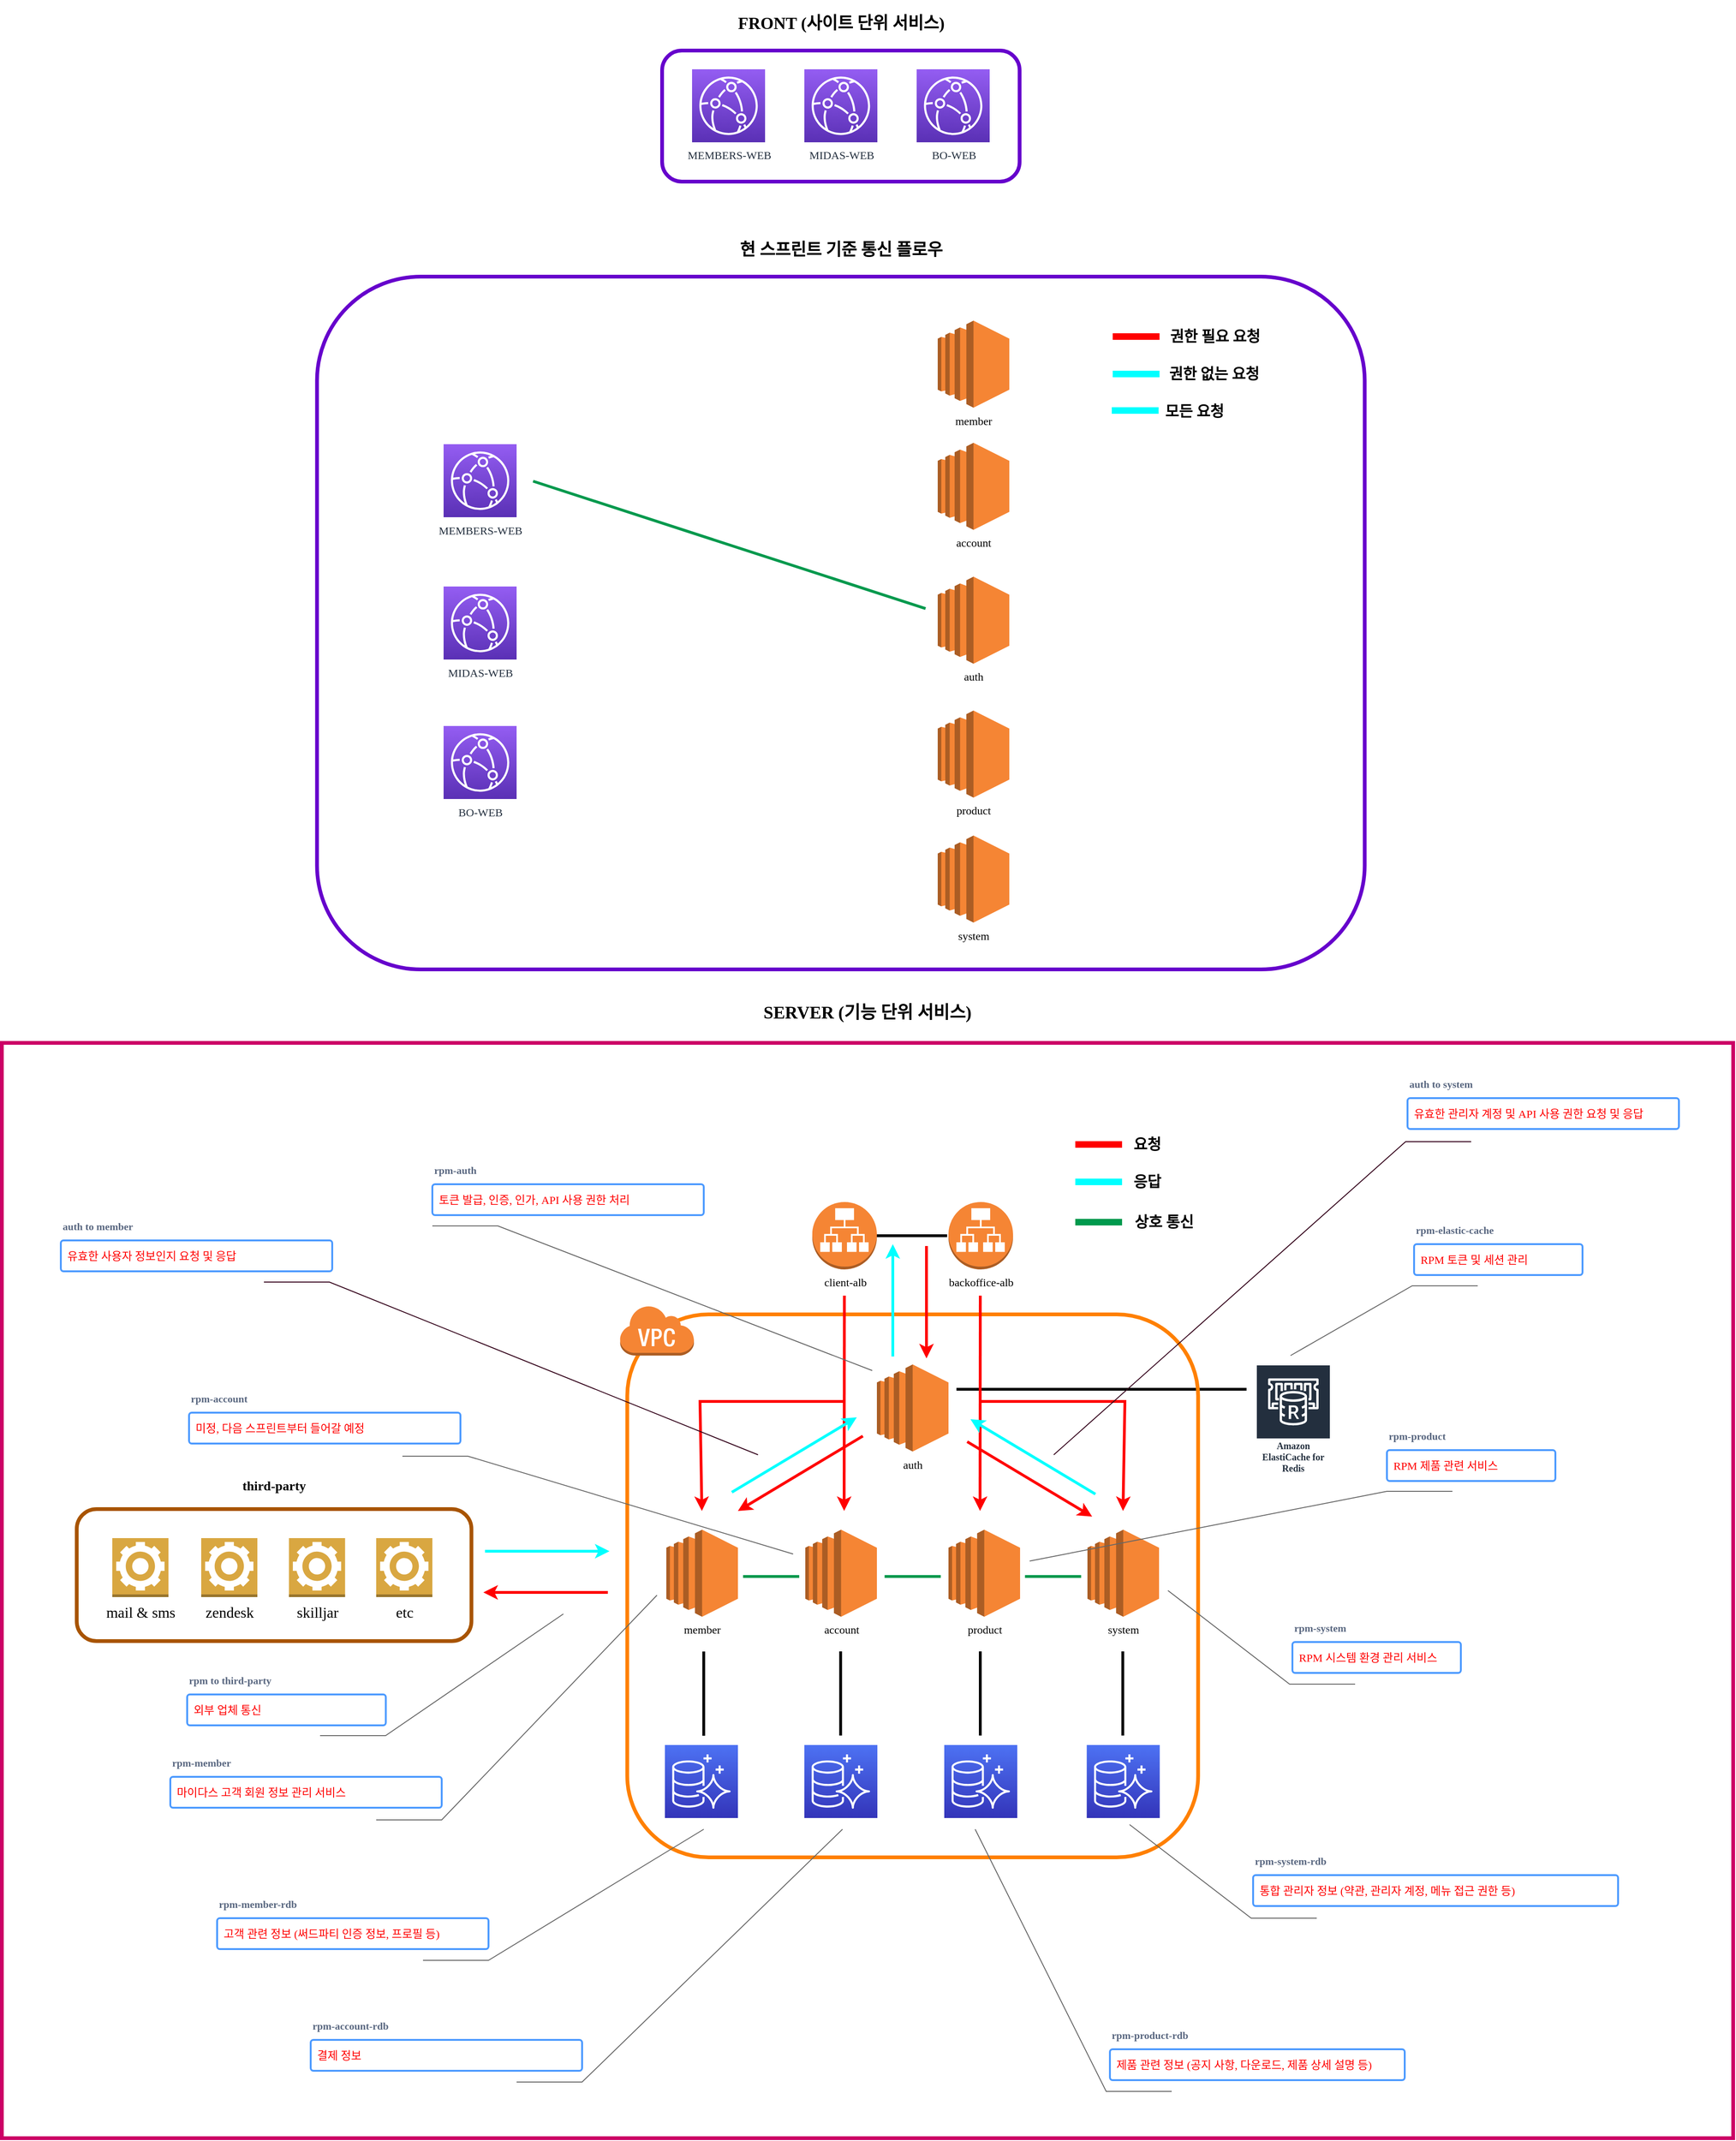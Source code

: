 <mxfile version="20.2.5" type="github">
  <diagram id="CEDhhPOFZJCGy8is60iT" name="페이지-1">
    <mxGraphModel dx="7700" dy="4909" grid="1" gridSize="10" guides="1" tooltips="1" connect="1" arrows="1" fold="1" page="1" pageScale="1" pageWidth="827" pageHeight="1169" math="0" shadow="0">
      <root>
        <mxCell id="0" />
        <mxCell id="1" parent="0" />
        <mxCell id="Dzdg2uz1OPXHUZHbZTjD-112" value="&lt;h3&gt;&lt;font color=&quot;#000000&quot;&gt;SERVER (기능 단위 서비스)&lt;/font&gt;&lt;/h3&gt;" style="rounded=0;whiteSpace=wrap;html=1;fontFamily=Tahoma;fontSize=16;fontColor=#FF0000;strokeColor=#CC0066;strokeWidth=4;fillColor=none;labelPosition=center;verticalLabelPosition=top;align=center;verticalAlign=bottom;" vertex="1" parent="1">
          <mxGeometry x="-560" y="280" width="1850" height="1170" as="geometry" />
        </mxCell>
        <mxCell id="Dzdg2uz1OPXHUZHbZTjD-134" value="&lt;h3&gt;third-party&lt;/h3&gt;" style="rounded=1;whiteSpace=wrap;fillColor=none;strokeWidth=4;strokeColor=#A85400;labelPosition=center;verticalLabelPosition=top;align=center;verticalAlign=bottom;fontFamily=Tahoma;html=1;fontStyle=1;fontColor=#000000;" vertex="1" parent="1">
          <mxGeometry x="-480" y="778" width="421.75" height="141" as="geometry" />
        </mxCell>
        <mxCell id="Dzdg2uz1OPXHUZHbZTjD-116" value="&lt;h2&gt;현 스프린트 기준 통신 플로우&lt;/h2&gt;" style="rounded=1;whiteSpace=wrap;fillColor=none;strokeWidth=4;strokeColor=#6600CC;labelPosition=center;verticalLabelPosition=top;align=center;verticalAlign=bottom;fontFamily=Tahoma;html=1;fontStyle=1" vertex="1" parent="1">
          <mxGeometry x="-223.25" y="-538.5" width="1119.5" height="740" as="geometry" />
        </mxCell>
        <mxCell id="Dzdg2uz1OPXHUZHbZTjD-1" value="&lt;h2&gt;FRONT (사이트 단위 서비스)&lt;/h2&gt;" style="rounded=1;whiteSpace=wrap;fillColor=none;strokeWidth=4;strokeColor=#6600CC;labelPosition=center;verticalLabelPosition=top;align=center;verticalAlign=bottom;fontFamily=Tahoma;html=1;fontStyle=1" vertex="1" parent="1">
          <mxGeometry x="145.5" y="-780" width="382" height="140" as="geometry" />
        </mxCell>
        <mxCell id="Dzdg2uz1OPXHUZHbZTjD-45" value="" style="endArrow=none;html=1;rounded=0;fontFamily=Tahoma;fontSize=16;fontColor=#FF0000;strokeColor=#000000;strokeWidth=3;entryX=0.134;entryY=0.621;entryDx=0;entryDy=0;entryPerimeter=0;" edge="1" parent="1">
          <mxGeometry width="50" height="50" relative="1" as="geometry">
            <mxPoint x="770" y="650" as="sourcePoint" />
            <mxPoint x="460" y="650" as="targetPoint" />
          </mxGeometry>
        </mxCell>
        <mxCell id="Dzdg2uz1OPXHUZHbZTjD-18" value="&lt;h3&gt;&lt;br&gt;&lt;/h3&gt;" style="rounded=1;whiteSpace=wrap;fillColor=none;strokeWidth=4;strokeColor=#FF8000;labelPosition=center;verticalLabelPosition=top;align=center;verticalAlign=bottom;fontFamily=Tahoma;html=1;fontStyle=1;fontColor=#FF8000;" vertex="1" parent="1">
          <mxGeometry x="108.25" y="570" width="610" height="580" as="geometry" />
        </mxCell>
        <mxCell id="5Zf7YVjjMwptCTnezBOh-1" value="MEMBERS-WEB" style="sketch=0;points=[[0,0,0],[0.25,0,0],[0.5,0,0],[0.75,0,0],[1,0,0],[0,1,0],[0.25,1,0],[0.5,1,0],[0.75,1,0],[1,1,0],[0,0.25,0],[0,0.5,0],[0,0.75,0],[1,0.25,0],[1,0.5,0],[1,0.75,0]];outlineConnect=0;fontColor=#232F3E;gradientColor=#945DF2;gradientDirection=north;fillColor=#5A30B5;strokeColor=#ffffff;dashed=0;verticalLabelPosition=bottom;verticalAlign=top;align=center;html=1;fontSize=12;fontStyle=0;aspect=fixed;shape=mxgraph.aws4.resourceIcon;resIcon=mxgraph.aws4.cloudfront;fontFamily=Tahoma;" parent="1" vertex="1">
          <mxGeometry x="177.5" y="-760" width="78" height="78" as="geometry" />
        </mxCell>
        <mxCell id="5Zf7YVjjMwptCTnezBOh-2" value="MIDAS-WEB" style="sketch=0;points=[[0,0,0],[0.25,0,0],[0.5,0,0],[0.75,0,0],[1,0,0],[0,1,0],[0.25,1,0],[0.5,1,0],[0.75,1,0],[1,1,0],[0,0.25,0],[0,0.5,0],[0,0.75,0],[1,0.25,0],[1,0.5,0],[1,0.75,0]];outlineConnect=0;fontColor=#232F3E;gradientColor=#945DF2;gradientDirection=north;fillColor=#5A30B5;strokeColor=#ffffff;dashed=0;verticalLabelPosition=bottom;verticalAlign=top;align=center;html=1;fontSize=12;fontStyle=0;aspect=fixed;shape=mxgraph.aws4.resourceIcon;resIcon=mxgraph.aws4.cloudfront;fontFamily=Tahoma;" parent="1" vertex="1">
          <mxGeometry x="297.5" y="-760" width="78" height="78" as="geometry" />
        </mxCell>
        <mxCell id="5Zf7YVjjMwptCTnezBOh-3" value="BO-WEB" style="sketch=0;points=[[0,0,0],[0.25,0,0],[0.5,0,0],[0.75,0,0],[1,0,0],[0,1,0],[0.25,1,0],[0.5,1,0],[0.75,1,0],[1,1,0],[0,0.25,0],[0,0.5,0],[0,0.75,0],[1,0.25,0],[1,0.5,0],[1,0.75,0]];outlineConnect=0;fontColor=#232F3E;gradientColor=#945DF2;gradientDirection=north;fillColor=#5A30B5;strokeColor=#ffffff;dashed=0;verticalLabelPosition=bottom;verticalAlign=top;align=center;html=1;fontSize=12;fontStyle=0;aspect=fixed;shape=mxgraph.aws4.resourceIcon;resIcon=mxgraph.aws4.cloudfront;fontFamily=Tahoma;" parent="1" vertex="1">
          <mxGeometry x="417.5" y="-760" width="78" height="78" as="geometry" />
        </mxCell>
        <mxCell id="Dzdg2uz1OPXHUZHbZTjD-4" value="client-alb" style="outlineConnect=0;dashed=0;verticalLabelPosition=bottom;verticalAlign=top;align=center;html=1;shape=mxgraph.aws3.application_load_balancer;fillColor=#F58534;gradientColor=none;fontFamily=Tahoma;strokeColor=#FF0000;strokeWidth=4;" vertex="1" parent="1">
          <mxGeometry x="306" y="450" width="69" height="72" as="geometry" />
        </mxCell>
        <mxCell id="Dzdg2uz1OPXHUZHbZTjD-5" value="backoffice-alb" style="outlineConnect=0;dashed=0;verticalLabelPosition=bottom;verticalAlign=top;align=center;html=1;shape=mxgraph.aws3.application_load_balancer;fillColor=#F58534;gradientColor=none;fontFamily=Tahoma;strokeColor=#FF0000;strokeWidth=4;" vertex="1" parent="1">
          <mxGeometry x="451.5" y="450" width="69" height="72" as="geometry" />
        </mxCell>
        <mxCell id="Dzdg2uz1OPXHUZHbZTjD-6" value="auth" style="outlineConnect=0;dashed=0;verticalLabelPosition=bottom;verticalAlign=top;align=center;html=1;shape=mxgraph.aws3.ec2;fillColor=#F58534;gradientColor=none;fontFamily=Tahoma;strokeColor=#FF0000;strokeWidth=4;" vertex="1" parent="1">
          <mxGeometry x="375" y="623.5" width="76.5" height="93" as="geometry" />
        </mxCell>
        <mxCell id="Dzdg2uz1OPXHUZHbZTjD-7" value="member" style="outlineConnect=0;dashed=0;verticalLabelPosition=bottom;verticalAlign=top;align=center;html=1;shape=mxgraph.aws3.ec2;fillColor=#F58534;gradientColor=none;fontFamily=Tahoma;strokeColor=#FF0000;strokeWidth=4;" vertex="1" parent="1">
          <mxGeometry x="150" y="800" width="76.5" height="93" as="geometry" />
        </mxCell>
        <mxCell id="Dzdg2uz1OPXHUZHbZTjD-8" value="account" style="outlineConnect=0;dashed=0;verticalLabelPosition=bottom;verticalAlign=top;align=center;html=1;shape=mxgraph.aws3.ec2;fillColor=#F58534;gradientColor=none;fontFamily=Tahoma;strokeColor=#FF0000;strokeWidth=4;" vertex="1" parent="1">
          <mxGeometry x="298.5" y="800" width="76.5" height="93" as="geometry" />
        </mxCell>
        <mxCell id="Dzdg2uz1OPXHUZHbZTjD-9" value="product" style="outlineConnect=0;dashed=0;verticalLabelPosition=bottom;verticalAlign=top;align=center;html=1;shape=mxgraph.aws3.ec2;fillColor=#F58534;gradientColor=none;fontFamily=Tahoma;strokeColor=#FF0000;strokeWidth=4;" vertex="1" parent="1">
          <mxGeometry x="451.5" y="800" width="76.5" height="93" as="geometry" />
        </mxCell>
        <mxCell id="Dzdg2uz1OPXHUZHbZTjD-10" value="system" style="outlineConnect=0;dashed=0;verticalLabelPosition=bottom;verticalAlign=top;align=center;html=1;shape=mxgraph.aws3.ec2;fillColor=#F58534;gradientColor=none;fontFamily=Tahoma;strokeColor=#FF0000;strokeWidth=4;" vertex="1" parent="1">
          <mxGeometry x="600" y="800" width="76.5" height="93" as="geometry" />
        </mxCell>
        <mxCell id="Dzdg2uz1OPXHUZHbZTjD-12" value="" style="sketch=0;points=[[0,0,0],[0.25,0,0],[0.5,0,0],[0.75,0,0],[1,0,0],[0,1,0],[0.25,1,0],[0.5,1,0],[0.75,1,0],[1,1,0],[0,0.25,0],[0,0.5,0],[0,0.75,0],[1,0.25,0],[1,0.5,0],[1,0.75,0]];outlineConnect=0;fontColor=#232F3E;gradientColor=#4D72F3;gradientDirection=north;fillColor=#3334B9;strokeColor=#ffffff;dashed=0;verticalLabelPosition=bottom;verticalAlign=top;align=center;html=1;fontSize=12;fontStyle=0;aspect=fixed;shape=mxgraph.aws4.resourceIcon;resIcon=mxgraph.aws4.aurora;fontFamily=Tahoma;" vertex="1" parent="1">
          <mxGeometry x="148.5" y="1030" width="78" height="78" as="geometry" />
        </mxCell>
        <mxCell id="Dzdg2uz1OPXHUZHbZTjD-13" value="" style="sketch=0;points=[[0,0,0],[0.25,0,0],[0.5,0,0],[0.75,0,0],[1,0,0],[0,1,0],[0.25,1,0],[0.5,1,0],[0.75,1,0],[1,1,0],[0,0.25,0],[0,0.5,0],[0,0.75,0],[1,0.25,0],[1,0.5,0],[1,0.75,0]];outlineConnect=0;fontColor=#232F3E;gradientColor=#4D72F3;gradientDirection=north;fillColor=#3334B9;strokeColor=#ffffff;dashed=0;verticalLabelPosition=bottom;verticalAlign=top;align=center;html=1;fontSize=12;fontStyle=0;aspect=fixed;shape=mxgraph.aws4.resourceIcon;resIcon=mxgraph.aws4.aurora;fontFamily=Tahoma;" vertex="1" parent="1">
          <mxGeometry x="297.5" y="1030" width="78" height="78" as="geometry" />
        </mxCell>
        <mxCell id="Dzdg2uz1OPXHUZHbZTjD-14" value="" style="sketch=0;points=[[0,0,0],[0.25,0,0],[0.5,0,0],[0.75,0,0],[1,0,0],[0,1,0],[0.25,1,0],[0.5,1,0],[0.75,1,0],[1,1,0],[0,0.25,0],[0,0.5,0],[0,0.75,0],[1,0.25,0],[1,0.5,0],[1,0.75,0]];outlineConnect=0;fontColor=#232F3E;gradientColor=#4D72F3;gradientDirection=north;fillColor=#3334B9;strokeColor=#ffffff;dashed=0;verticalLabelPosition=bottom;verticalAlign=top;align=center;html=1;fontSize=12;fontStyle=0;aspect=fixed;shape=mxgraph.aws4.resourceIcon;resIcon=mxgraph.aws4.aurora;fontFamily=Tahoma;" vertex="1" parent="1">
          <mxGeometry x="447" y="1030" width="78" height="78" as="geometry" />
        </mxCell>
        <mxCell id="Dzdg2uz1OPXHUZHbZTjD-15" value="" style="sketch=0;points=[[0,0,0],[0.25,0,0],[0.5,0,0],[0.75,0,0],[1,0,0],[0,1,0],[0.25,1,0],[0.5,1,0],[0.75,1,0],[1,1,0],[0,0.25,0],[0,0.5,0],[0,0.75,0],[1,0.25,0],[1,0.5,0],[1,0.75,0]];outlineConnect=0;fontColor=#232F3E;gradientColor=#4D72F3;gradientDirection=north;fillColor=#3334B9;strokeColor=#ffffff;dashed=0;verticalLabelPosition=bottom;verticalAlign=top;align=center;html=1;fontSize=12;fontStyle=0;aspect=fixed;shape=mxgraph.aws4.resourceIcon;resIcon=mxgraph.aws4.aurora;fontFamily=Tahoma;" vertex="1" parent="1">
          <mxGeometry x="599.25" y="1030" width="78" height="78" as="geometry" />
        </mxCell>
        <mxCell id="Dzdg2uz1OPXHUZHbZTjD-16" value="Amazon ElastiCache for Redis" style="sketch=0;outlineConnect=0;fontColor=#232F3E;gradientColor=none;strokeColor=#ffffff;fillColor=#232F3E;dashed=0;verticalLabelPosition=middle;verticalAlign=bottom;align=center;html=1;whiteSpace=wrap;fontSize=10;fontStyle=1;spacing=3;shape=mxgraph.aws4.productIcon;prIcon=mxgraph.aws4.elasticache_for_redis;fontFamily=Tahoma;" vertex="1" parent="1">
          <mxGeometry x="780" y="623.5" width="80" height="120" as="geometry" />
        </mxCell>
        <mxCell id="Dzdg2uz1OPXHUZHbZTjD-17" value="" style="outlineConnect=0;dashed=0;verticalLabelPosition=bottom;verticalAlign=top;align=center;html=1;shape=mxgraph.aws3.virtual_private_cloud;fillColor=#F58534;gradientColor=none;fontFamily=Tahoma;strokeColor=#FF0000;strokeWidth=4;" vertex="1" parent="1">
          <mxGeometry x="100" y="560" width="79.5" height="54" as="geometry" />
        </mxCell>
        <mxCell id="Dzdg2uz1OPXHUZHbZTjD-22" value="" style="endArrow=none;html=1;rounded=0;fontFamily=Tahoma;fontColor=#FF8000;strokeWidth=7;strokeColor=#00FFFF;" edge="1" parent="1">
          <mxGeometry width="50" height="50" relative="1" as="geometry">
            <mxPoint x="587" y="428.5" as="sourcePoint" />
            <mxPoint x="637" y="428.5" as="targetPoint" />
          </mxGeometry>
        </mxCell>
        <mxCell id="Dzdg2uz1OPXHUZHbZTjD-23" value="" style="endArrow=none;html=1;rounded=0;fontFamily=Tahoma;fontColor=#000000;strokeWidth=7;strokeColor=#FF0000;fontStyle=1;labelPosition=right;verticalLabelPosition=middle;align=left;verticalAlign=middle;spacingRight=10;" edge="1" parent="1">
          <mxGeometry width="50" height="50" relative="1" as="geometry">
            <mxPoint x="587" y="388.5" as="sourcePoint" />
            <mxPoint x="637" y="388.5" as="targetPoint" />
            <Array as="points">
              <mxPoint x="617" y="388.5" />
            </Array>
          </mxGeometry>
        </mxCell>
        <mxCell id="Dzdg2uz1OPXHUZHbZTjD-24" value="&lt;span style=&quot;font-size: 16px;&quot;&gt;요청&lt;/span&gt;" style="text;html=1;strokeColor=none;fillColor=none;align=center;verticalAlign=middle;whiteSpace=wrap;rounded=0;fontFamily=Tahoma;fontColor=#000000;fontStyle=1;fontSize=16;" vertex="1" parent="1">
          <mxGeometry x="634" y="373" width="60" height="30" as="geometry" />
        </mxCell>
        <mxCell id="Dzdg2uz1OPXHUZHbZTjD-25" value="&lt;span style=&quot;font-size: 16px;&quot;&gt;응답&lt;/span&gt;" style="text;html=1;strokeColor=none;fillColor=none;align=center;verticalAlign=middle;whiteSpace=wrap;rounded=0;fontFamily=Tahoma;fontColor=#000000;fontStyle=1;fontSize=16;" vertex="1" parent="1">
          <mxGeometry x="634" y="413" width="60" height="30" as="geometry" />
        </mxCell>
        <mxCell id="Dzdg2uz1OPXHUZHbZTjD-27" value="" style="endArrow=none;html=1;rounded=0;fontFamily=Tahoma;fontSize=16;fontColor=#000000;strokeColor=#000000;strokeWidth=3;exitX=1;exitY=0.5;exitDx=0;exitDy=0;exitPerimeter=0;" edge="1" parent="1" source="Dzdg2uz1OPXHUZHbZTjD-4">
          <mxGeometry width="50" height="50" relative="1" as="geometry">
            <mxPoint x="390" y="620" as="sourcePoint" />
            <mxPoint x="450" y="486" as="targetPoint" />
          </mxGeometry>
        </mxCell>
        <mxCell id="Dzdg2uz1OPXHUZHbZTjD-30" value="" style="endArrow=classic;html=1;rounded=0;fontFamily=Tahoma;fontColor=#FF8000;strokeWidth=3;strokeColor=#00FFFF;" edge="1" parent="1">
          <mxGeometry width="50" height="50" relative="1" as="geometry">
            <mxPoint x="392" y="615" as="sourcePoint" />
            <mxPoint x="392" y="495" as="targetPoint" />
          </mxGeometry>
        </mxCell>
        <mxCell id="Dzdg2uz1OPXHUZHbZTjD-31" value="" style="endArrow=classic;html=1;rounded=0;fontFamily=Tahoma;fontColor=#FF0000;strokeWidth=3;strokeColor=#FF0000;" edge="1" parent="1">
          <mxGeometry width="50" height="50" relative="1" as="geometry">
            <mxPoint x="428" y="497" as="sourcePoint" />
            <mxPoint x="428" y="617" as="targetPoint" />
          </mxGeometry>
        </mxCell>
        <mxCell id="Dzdg2uz1OPXHUZHbZTjD-32" value="" style="endArrow=classic;html=1;rounded=0;fontFamily=Tahoma;fontColor=#FF0000;strokeWidth=3;strokeColor=#FF0000;entryX=0.618;entryY=0.362;entryDx=0;entryDy=0;entryPerimeter=0;" edge="1" parent="1" target="Dzdg2uz1OPXHUZHbZTjD-18">
          <mxGeometry width="50" height="50" relative="1" as="geometry">
            <mxPoint x="485.5" y="550" as="sourcePoint" />
            <mxPoint x="485.5" y="670" as="targetPoint" />
          </mxGeometry>
        </mxCell>
        <mxCell id="Dzdg2uz1OPXHUZHbZTjD-34" value="" style="endArrow=classic;html=1;rounded=0;fontFamily=Tahoma;fontColor=#FF0000;strokeWidth=3;strokeColor=#FF0000;" edge="1" parent="1">
          <mxGeometry width="50" height="50" relative="1" as="geometry">
            <mxPoint x="485.77" y="663.04" as="sourcePoint" />
            <mxPoint x="638" y="780" as="targetPoint" />
            <Array as="points">
              <mxPoint x="640" y="663" />
            </Array>
          </mxGeometry>
        </mxCell>
        <mxCell id="Dzdg2uz1OPXHUZHbZTjD-35" value="" style="endArrow=classic;html=1;rounded=0;fontFamily=Tahoma;fontColor=#FF0000;strokeWidth=3;strokeColor=#FF0000;entryX=0.618;entryY=0.362;entryDx=0;entryDy=0;entryPerimeter=0;" edge="1" parent="1">
          <mxGeometry width="50" height="50" relative="1" as="geometry">
            <mxPoint x="340.27" y="550" as="sourcePoint" />
            <mxPoint x="340.0" y="779.96" as="targetPoint" />
          </mxGeometry>
        </mxCell>
        <mxCell id="Dzdg2uz1OPXHUZHbZTjD-36" value="" style="endArrow=classic;html=1;rounded=0;fontFamily=Tahoma;fontColor=#FF0000;strokeWidth=3;strokeColor=#FF0000;" edge="1" parent="1">
          <mxGeometry width="50" height="50" relative="1" as="geometry">
            <mxPoint x="340.23" y="663.04" as="sourcePoint" />
            <mxPoint x="188.0" y="780" as="targetPoint" />
            <Array as="points">
              <mxPoint x="186.0" y="663" />
            </Array>
          </mxGeometry>
        </mxCell>
        <mxCell id="Dzdg2uz1OPXHUZHbZTjD-39" value="" style="endArrow=none;html=1;rounded=0;fontFamily=Tahoma;fontSize=16;fontColor=#FF0000;strokeColor=#000000;strokeWidth=3;entryX=0.134;entryY=0.621;entryDx=0;entryDy=0;entryPerimeter=0;exitX=0.134;exitY=0.776;exitDx=0;exitDy=0;exitPerimeter=0;" edge="1" parent="1" source="Dzdg2uz1OPXHUZHbZTjD-18" target="Dzdg2uz1OPXHUZHbZTjD-18">
          <mxGeometry width="50" height="50" relative="1" as="geometry">
            <mxPoint x="171" y="1000" as="sourcePoint" />
            <mxPoint x="221" y="950" as="targetPoint" />
          </mxGeometry>
        </mxCell>
        <mxCell id="Dzdg2uz1OPXHUZHbZTjD-42" value="" style="endArrow=none;html=1;rounded=0;fontFamily=Tahoma;fontSize=16;fontColor=#FF0000;strokeColor=#000000;strokeWidth=3;entryX=0.134;entryY=0.621;entryDx=0;entryDy=0;entryPerimeter=0;exitX=0.134;exitY=0.776;exitDx=0;exitDy=0;exitPerimeter=0;" edge="1" parent="1">
          <mxGeometry width="50" height="50" relative="1" as="geometry">
            <mxPoint x="336.25" y="1019.9" as="sourcePoint" />
            <mxPoint x="336.25" y="930.0" as="targetPoint" />
          </mxGeometry>
        </mxCell>
        <mxCell id="Dzdg2uz1OPXHUZHbZTjD-43" value="" style="endArrow=none;html=1;rounded=0;fontFamily=Tahoma;fontSize=16;fontColor=#FF0000;strokeColor=#000000;strokeWidth=3;entryX=0.134;entryY=0.621;entryDx=0;entryDy=0;entryPerimeter=0;exitX=0.134;exitY=0.776;exitDx=0;exitDy=0;exitPerimeter=0;" edge="1" parent="1">
          <mxGeometry width="50" height="50" relative="1" as="geometry">
            <mxPoint x="485.5" y="1019.9" as="sourcePoint" />
            <mxPoint x="485.5" y="930" as="targetPoint" />
          </mxGeometry>
        </mxCell>
        <mxCell id="Dzdg2uz1OPXHUZHbZTjD-44" value="" style="endArrow=none;html=1;rounded=0;fontFamily=Tahoma;fontSize=16;fontColor=#FF0000;strokeColor=#000000;strokeWidth=3;entryX=0.134;entryY=0.621;entryDx=0;entryDy=0;entryPerimeter=0;exitX=0.134;exitY=0.776;exitDx=0;exitDy=0;exitPerimeter=0;" edge="1" parent="1">
          <mxGeometry width="50" height="50" relative="1" as="geometry">
            <mxPoint x="637.75" y="1019.9" as="sourcePoint" />
            <mxPoint x="637.75" y="930" as="targetPoint" />
          </mxGeometry>
        </mxCell>
        <mxCell id="Dzdg2uz1OPXHUZHbZTjD-49" value="" style="strokeWidth=1;shadow=0;dashed=0;align=center;html=1;shape=mxgraph.mockup.text.callout;linkText=;textSize=17;textColor=#666666;callDir=NW;callStyle=line;fontSize=17;fontColor=#666666;align=left;verticalAlign=top;strokeColor=#666666;fontFamily=Tahoma;fillColor=none;" vertex="1" parent="1">
          <mxGeometry x="-100" y="450" width="470" height="180" as="geometry" />
        </mxCell>
        <mxCell id="Dzdg2uz1OPXHUZHbZTjD-50" value="rpm-auth" style="fillColor=none;strokeColor=none;html=1;fontSize=11;fontStyle=0;align=left;fontColor=#596780;fontStyle=1;fontSize=11;fontFamily=Tahoma;" vertex="1" parent="1">
          <mxGeometry x="-100" y="406" width="240" height="20" as="geometry" />
        </mxCell>
        <mxCell id="Dzdg2uz1OPXHUZHbZTjD-51" value="토큰 발급, 인증, 인가, API 사용 권한 처리" style="rounded=1;arcSize=9;align=left;spacingLeft=5;strokeColor=#4C9AFF;html=1;strokeWidth=2;fontSize=12;fontFamily=Tahoma;fontColor=#FF0000;fillColor=none;" vertex="1" parent="1">
          <mxGeometry x="-100" y="431" width="290" height="33" as="geometry" />
        </mxCell>
        <mxCell id="Dzdg2uz1OPXHUZHbZTjD-52" value="" style="strokeWidth=1;shadow=0;dashed=0;align=center;html=1;shape=mxgraph.mockup.text.callout;linkText=;textSize=17;textColor=#666666;callDir=SW;callStyle=line;fontSize=17;fontColor=#666666;align=left;verticalAlign=bottom;strokeColor=#666666;fontFamily=Tahoma;fillColor=none;" vertex="1" parent="1">
          <mxGeometry x="-160" y="870" width="300" height="240" as="geometry" />
        </mxCell>
        <mxCell id="Dzdg2uz1OPXHUZHbZTjD-54" value="rpm-member" style="fillColor=none;strokeColor=none;html=1;fontSize=11;fontStyle=0;align=left;fontColor=#596780;fontStyle=1;fontSize=11;fontFamily=Tahoma;" vertex="1" parent="1">
          <mxGeometry x="-380" y="1039" width="240" height="20" as="geometry" />
        </mxCell>
        <mxCell id="Dzdg2uz1OPXHUZHbZTjD-55" value="마이다스 고객 회원 정보 관리 서비스" style="rounded=1;arcSize=9;align=left;spacingLeft=5;strokeColor=#4C9AFF;html=1;strokeWidth=2;fontSize=12;fontFamily=Tahoma;fontColor=#FF0000;fillColor=none;" vertex="1" parent="1">
          <mxGeometry x="-380" y="1064" width="290" height="33" as="geometry" />
        </mxCell>
        <mxCell id="Dzdg2uz1OPXHUZHbZTjD-56" value="" style="strokeWidth=1;shadow=0;dashed=0;align=center;html=1;shape=mxgraph.mockup.text.callout;linkText=;textSize=17;textColor=#666666;callDir=SW;callStyle=line;fontSize=17;fontColor=#666666;align=left;verticalAlign=bottom;strokeColor=#666666;fontFamily=Tahoma;fillColor=none;" vertex="1" parent="1">
          <mxGeometry x="-110" y="1120" width="300" height="140" as="geometry" />
        </mxCell>
        <mxCell id="Dzdg2uz1OPXHUZHbZTjD-57" value="rpm-member-rdb" style="fillColor=none;strokeColor=none;html=1;fontSize=11;fontStyle=0;align=left;fontColor=#596780;fontStyle=1;fontSize=11;fontFamily=Tahoma;" vertex="1" parent="1">
          <mxGeometry x="-330" y="1190" width="240" height="20" as="geometry" />
        </mxCell>
        <mxCell id="Dzdg2uz1OPXHUZHbZTjD-58" value="고객 관련 정보 (써드파티 인증 정보, 프로필 등)" style="rounded=1;arcSize=9;align=left;spacingLeft=5;strokeColor=#4C9AFF;html=1;strokeWidth=2;fontSize=12;fontFamily=Tahoma;fontColor=#FF0000;fillColor=none;" vertex="1" parent="1">
          <mxGeometry x="-330" y="1215" width="290" height="33" as="geometry" />
        </mxCell>
        <mxCell id="Dzdg2uz1OPXHUZHbZTjD-59" value="" style="strokeWidth=1;shadow=0;dashed=0;align=center;html=1;shape=mxgraph.mockup.text.callout;linkText=;textSize=17;textColor=#666666;callDir=NW;callStyle=line;fontSize=17;fontColor=#666666;align=left;verticalAlign=top;strokeColor=#666666;fontFamily=Tahoma;fillColor=none;" vertex="1" parent="1">
          <mxGeometry x="-132" y="696" width="417.5" height="130" as="geometry" />
        </mxCell>
        <mxCell id="Dzdg2uz1OPXHUZHbZTjD-61" value="rpm-account" style="fillColor=none;strokeColor=none;html=1;fontSize=11;fontStyle=0;align=left;fontColor=#596780;fontStyle=1;fontSize=11;fontFamily=Tahoma;" vertex="1" parent="1">
          <mxGeometry x="-360" y="650" width="240" height="20" as="geometry" />
        </mxCell>
        <mxCell id="Dzdg2uz1OPXHUZHbZTjD-62" value="미정, 다음 스프린트부터 들어갈 예정" style="rounded=1;arcSize=9;align=left;spacingLeft=5;strokeColor=#4C9AFF;html=1;strokeWidth=2;fontSize=12;fontFamily=Tahoma;fontColor=#FF0000;fillColor=none;" vertex="1" parent="1">
          <mxGeometry x="-360" y="675" width="290" height="33" as="geometry" />
        </mxCell>
        <mxCell id="Dzdg2uz1OPXHUZHbZTjD-63" value="" style="strokeWidth=1;shadow=0;dashed=0;align=center;html=1;shape=mxgraph.mockup.text.callout;linkText=;textSize=17;textColor=#666666;callDir=SW;callStyle=line;fontSize=17;fontColor=#666666;align=left;verticalAlign=bottom;strokeColor=#666666;fontFamily=Tahoma;fillColor=none;" vertex="1" parent="1">
          <mxGeometry x="-10" y="1120" width="348.25" height="270" as="geometry" />
        </mxCell>
        <mxCell id="Dzdg2uz1OPXHUZHbZTjD-64" value="rpm-account-rdb" style="fillColor=none;strokeColor=none;html=1;fontSize=11;fontStyle=0;align=left;fontColor=#596780;fontStyle=1;fontSize=11;fontFamily=Tahoma;" vertex="1" parent="1">
          <mxGeometry x="-230" y="1320" width="240" height="20" as="geometry" />
        </mxCell>
        <mxCell id="Dzdg2uz1OPXHUZHbZTjD-65" value="결제 정보" style="rounded=1;arcSize=9;align=left;spacingLeft=5;strokeColor=#4C9AFF;html=1;strokeWidth=2;fontSize=12;fontFamily=Tahoma;fontColor=#FF0000;fillColor=none;" vertex="1" parent="1">
          <mxGeometry x="-230" y="1345" width="290" height="33" as="geometry" />
        </mxCell>
        <mxCell id="Dzdg2uz1OPXHUZHbZTjD-66" value="" style="strokeWidth=1;shadow=0;dashed=0;align=center;html=1;shape=mxgraph.mockup.text.callout;linkText=;textSize=17;textColor=#666666;callDir=NE;callStyle=line;fontSize=17;fontColor=#666666;align=right;verticalAlign=top;strokeColor=#666666;fontFamily=Tahoma;fillColor=none;" vertex="1" parent="1">
          <mxGeometry x="538.25" y="733.5" width="451.75" height="100" as="geometry" />
        </mxCell>
        <mxCell id="Dzdg2uz1OPXHUZHbZTjD-68" value="rpm-system" style="fillColor=none;strokeColor=none;html=1;fontSize=11;fontStyle=0;align=left;fontColor=#596780;fontStyle=1;fontSize=11;fontFamily=Tahoma;" vertex="1" parent="1">
          <mxGeometry x="819" y="895" width="240" height="20" as="geometry" />
        </mxCell>
        <mxCell id="Dzdg2uz1OPXHUZHbZTjD-69" value="RPM 시스템 환경 관리 서비스" style="rounded=1;arcSize=9;align=left;spacingLeft=5;strokeColor=#4C9AFF;html=1;strokeWidth=2;fontSize=12;fontFamily=Tahoma;fontColor=#FF0000;fillColor=none;" vertex="1" parent="1">
          <mxGeometry x="819" y="920" width="180" height="33" as="geometry" />
        </mxCell>
        <mxCell id="Dzdg2uz1OPXHUZHbZTjD-70" value="" style="strokeWidth=1;shadow=0;dashed=0;align=center;html=1;shape=mxgraph.mockup.text.callout;linkText=;textSize=17;textColor=#666666;callDir=SE;callStyle=line;fontSize=17;fontColor=#666666;align=right;verticalAlign=bottom;strokeColor=#666666;fontFamily=Tahoma;fillColor=none;" vertex="1" parent="1">
          <mxGeometry x="480" y="1120" width="210" height="280" as="geometry" />
        </mxCell>
        <mxCell id="Dzdg2uz1OPXHUZHbZTjD-71" value="rpm-system-rdb" style="fillColor=none;strokeColor=none;html=1;fontSize=11;fontStyle=0;align=left;fontColor=#596780;fontStyle=1;fontSize=11;fontFamily=Tahoma;" vertex="1" parent="1">
          <mxGeometry x="777" y="1144" width="240" height="20" as="geometry" />
        </mxCell>
        <mxCell id="Dzdg2uz1OPXHUZHbZTjD-72" value="통합 관리자 정보 (약관, 관리자 계정, 메뉴 접근 권한 등)&amp;nbsp;" style="rounded=1;arcSize=9;align=left;spacingLeft=5;strokeColor=#4C9AFF;html=1;strokeWidth=2;fontSize=12;fontFamily=Tahoma;fontColor=#FF0000;fillColor=none;" vertex="1" parent="1">
          <mxGeometry x="777" y="1169" width="390" height="33" as="geometry" />
        </mxCell>
        <mxCell id="Dzdg2uz1OPXHUZHbZTjD-74" value="" style="strokeWidth=1;shadow=0;dashed=0;align=center;html=1;shape=mxgraph.mockup.text.callout;linkText=;textSize=17;textColor=#666666;callDir=SE;callStyle=line;fontSize=17;fontColor=#666666;align=right;verticalAlign=bottom;strokeColor=#666666;fontFamily=Tahoma;fillColor=none;" vertex="1" parent="1">
          <mxGeometry x="645" y="1115" width="200" height="100" as="geometry" />
        </mxCell>
        <mxCell id="Dzdg2uz1OPXHUZHbZTjD-75" value="rpm-product-rdb" style="fillColor=none;strokeColor=none;html=1;fontSize=11;fontStyle=0;align=left;fontColor=#596780;fontStyle=1;fontSize=11;fontFamily=Tahoma;" vertex="1" parent="1">
          <mxGeometry x="624" y="1330" width="240" height="20" as="geometry" />
        </mxCell>
        <mxCell id="Dzdg2uz1OPXHUZHbZTjD-76" value="제품 관련 정보 (공지 사항, 다운로드, 제품 상세 설명 등)" style="rounded=1;arcSize=9;align=left;spacingLeft=5;strokeColor=#4C9AFF;html=1;strokeWidth=2;fontSize=12;fontFamily=Tahoma;fontColor=#FF0000;fillColor=none;" vertex="1" parent="1">
          <mxGeometry x="624" y="1355" width="315" height="33" as="geometry" />
        </mxCell>
        <mxCell id="Dzdg2uz1OPXHUZHbZTjD-77" value="" style="strokeWidth=1;shadow=0;dashed=0;align=center;html=1;shape=mxgraph.mockup.text.callout;linkText=;textSize=17;textColor=#666666;callDir=SE;callStyle=line;fontSize=17;fontColor=#666666;align=right;verticalAlign=bottom;strokeColor=#666666;fontFamily=Tahoma;fillColor=none;" vertex="1" parent="1">
          <mxGeometry x="686" y="865" width="200" height="100" as="geometry" />
        </mxCell>
        <mxCell id="Dzdg2uz1OPXHUZHbZTjD-80" value="" style="strokeWidth=1;shadow=0;dashed=0;align=center;html=1;shape=mxgraph.mockup.text.callout;linkText=;textSize=17;textColor=#666666;callDir=NE;callStyle=line;fontSize=17;fontColor=#666666;align=right;verticalAlign=top;strokeColor=#666666;fontFamily=Tahoma;fillColor=none;" vertex="1" parent="1">
          <mxGeometry x="817" y="514" width="200" height="100" as="geometry" />
        </mxCell>
        <mxCell id="Dzdg2uz1OPXHUZHbZTjD-81" value="rpm-elastic-cache" style="fillColor=none;strokeColor=none;html=1;fontSize=11;fontStyle=0;align=left;fontColor=#596780;fontStyle=1;fontSize=11;fontFamily=Tahoma;" vertex="1" parent="1">
          <mxGeometry x="949" y="470" width="240" height="20" as="geometry" />
        </mxCell>
        <mxCell id="Dzdg2uz1OPXHUZHbZTjD-82" value="RPM 토큰 및 세션 관리" style="rounded=1;arcSize=9;align=left;spacingLeft=5;strokeColor=#4C9AFF;html=1;strokeWidth=2;fontSize=12;fontFamily=Tahoma;fontColor=#FF0000;fillColor=none;" vertex="1" parent="1">
          <mxGeometry x="949" y="495" width="180" height="33" as="geometry" />
        </mxCell>
        <mxCell id="Dzdg2uz1OPXHUZHbZTjD-85" value="" style="endArrow=classic;html=1;rounded=0;fontFamily=Tahoma;fontColor=#FF0000;strokeWidth=3;strokeColor=#FF0000;" edge="1" parent="1">
          <mxGeometry width="50" height="50" relative="1" as="geometry">
            <mxPoint x="360" y="700" as="sourcePoint" />
            <mxPoint x="226.5" y="780" as="targetPoint" />
          </mxGeometry>
        </mxCell>
        <mxCell id="Dzdg2uz1OPXHUZHbZTjD-87" value="" style="endArrow=classic;html=1;rounded=0;fontFamily=Tahoma;fontColor=#FF0000;strokeWidth=3;strokeColor=#00FFFF;" edge="1" parent="1">
          <mxGeometry width="50" height="50" relative="1" as="geometry">
            <mxPoint x="220" y="760" as="sourcePoint" />
            <mxPoint x="353.5" y="680" as="targetPoint" />
          </mxGeometry>
        </mxCell>
        <mxCell id="Dzdg2uz1OPXHUZHbZTjD-88" value="" style="endArrow=classic;html=1;rounded=0;fontFamily=Tahoma;fontColor=#FF0000;strokeWidth=3;strokeColor=#FF0000;" edge="1" parent="1">
          <mxGeometry width="50" height="50" relative="1" as="geometry">
            <mxPoint x="471.5" y="706" as="sourcePoint" />
            <mxPoint x="605" y="786" as="targetPoint" />
          </mxGeometry>
        </mxCell>
        <mxCell id="Dzdg2uz1OPXHUZHbZTjD-89" value="" style="endArrow=classic;html=1;rounded=0;fontFamily=Tahoma;fontColor=#FF0000;strokeWidth=3;strokeColor=#00FFFF;" edge="1" parent="1">
          <mxGeometry width="50" height="50" relative="1" as="geometry">
            <mxPoint x="608.5" y="762" as="sourcePoint" />
            <mxPoint x="475" y="682" as="targetPoint" />
          </mxGeometry>
        </mxCell>
        <mxCell id="Dzdg2uz1OPXHUZHbZTjD-90" value="rpm-product" style="fillColor=none;strokeColor=none;html=1;fontSize=11;fontStyle=0;align=left;fontColor=#596780;fontStyle=1;fontSize=11;fontFamily=Tahoma;" vertex="1" parent="1">
          <mxGeometry x="920" y="690" width="240" height="20" as="geometry" />
        </mxCell>
        <mxCell id="Dzdg2uz1OPXHUZHbZTjD-91" value="RPM 제품 관련 서비스" style="rounded=1;arcSize=9;align=left;spacingLeft=5;strokeColor=#4C9AFF;html=1;strokeWidth=2;fontSize=12;fontFamily=Tahoma;fontColor=#FF0000;fillColor=none;" vertex="1" parent="1">
          <mxGeometry x="920" y="715" width="180" height="33" as="geometry" />
        </mxCell>
        <mxCell id="Dzdg2uz1OPXHUZHbZTjD-92" value="" style="strokeWidth=1;shadow=0;dashed=0;align=center;html=1;shape=mxgraph.mockup.text.callout;linkText=;textSize=17;textColor=#666666;callDir=NW;callStyle=line;fontSize=17;fontColor=#666666;align=left;verticalAlign=top;strokeColor=#33001A;fontFamily=Tahoma;fillColor=none;" vertex="1" parent="1">
          <mxGeometry x="-280" y="510" width="528" height="210" as="geometry" />
        </mxCell>
        <mxCell id="Dzdg2uz1OPXHUZHbZTjD-93" value="auth to member" style="fillColor=none;strokeColor=none;html=1;fontSize=11;fontStyle=0;align=left;fontColor=#596780;fontStyle=1;fontSize=11;fontFamily=Tahoma;" vertex="1" parent="1">
          <mxGeometry x="-497" y="466" width="240" height="20" as="geometry" />
        </mxCell>
        <mxCell id="Dzdg2uz1OPXHUZHbZTjD-94" value="유효한 사용자 정보인지 요청 및 응답" style="rounded=1;arcSize=9;align=left;spacingLeft=5;strokeColor=#4C9AFF;html=1;strokeWidth=2;fontSize=12;fontFamily=Tahoma;fontColor=#FF0000;fillColor=none;" vertex="1" parent="1">
          <mxGeometry x="-497" y="491" width="290" height="33" as="geometry" />
        </mxCell>
        <mxCell id="Dzdg2uz1OPXHUZHbZTjD-95" value="" style="strokeWidth=1;shadow=0;dashed=0;align=center;html=1;shape=mxgraph.mockup.text.callout;linkText=;textSize=17;textColor=#666666;callDir=NE;callStyle=line;fontSize=17;fontColor=#666666;align=right;verticalAlign=top;strokeColor=#33001A;fontFamily=Tahoma;fillColor=none;" vertex="1" parent="1">
          <mxGeometry x="564" y="360" width="446" height="360" as="geometry" />
        </mxCell>
        <mxCell id="Dzdg2uz1OPXHUZHbZTjD-96" value="auth to system" style="fillColor=none;strokeColor=none;html=1;fontSize=11;fontStyle=0;align=left;fontColor=#596780;fontStyle=1;fontSize=11;fontFamily=Tahoma;" vertex="1" parent="1">
          <mxGeometry x="942" y="314" width="240" height="20" as="geometry" />
        </mxCell>
        <mxCell id="Dzdg2uz1OPXHUZHbZTjD-97" value="유효한 관리자 계정 및 API 사용 권한 요청 및 응답" style="rounded=1;arcSize=9;align=left;spacingLeft=5;strokeColor=#4C9AFF;html=1;strokeWidth=2;fontSize=12;fontFamily=Tahoma;fontColor=#FF0000;fillColor=none;" vertex="1" parent="1">
          <mxGeometry x="942" y="339" width="290" height="33" as="geometry" />
        </mxCell>
        <mxCell id="Dzdg2uz1OPXHUZHbZTjD-106" value="" style="endArrow=none;html=1;rounded=0;fontFamily=Tahoma;fontColor=#FF8000;strokeWidth=7;strokeColor=#00994D;" edge="1" parent="1">
          <mxGeometry width="50" height="50" relative="1" as="geometry">
            <mxPoint x="587" y="471.5" as="sourcePoint" />
            <mxPoint x="637" y="471.5" as="targetPoint" />
          </mxGeometry>
        </mxCell>
        <mxCell id="Dzdg2uz1OPXHUZHbZTjD-107" value="상호 통신" style="text;html=1;strokeColor=none;fillColor=none;align=center;verticalAlign=middle;whiteSpace=wrap;rounded=0;fontFamily=Tahoma;fontColor=#000000;fontStyle=1;fontSize=16;" vertex="1" parent="1">
          <mxGeometry x="639" y="456" width="86" height="30" as="geometry" />
        </mxCell>
        <mxCell id="Dzdg2uz1OPXHUZHbZTjD-109" value="" style="endArrow=none;html=1;rounded=0;fontFamily=Tahoma;fontSize=16;fontColor=#FF0000;strokeColor=#00994D;strokeWidth=3;" edge="1" parent="1">
          <mxGeometry width="50" height="50" relative="1" as="geometry">
            <mxPoint x="533.25" y="850" as="sourcePoint" />
            <mxPoint x="593.25" y="850" as="targetPoint" />
          </mxGeometry>
        </mxCell>
        <mxCell id="Dzdg2uz1OPXHUZHbZTjD-110" value="" style="endArrow=none;html=1;rounded=0;fontFamily=Tahoma;fontSize=16;fontColor=#FF0000;strokeColor=#00994D;strokeWidth=3;" edge="1" parent="1">
          <mxGeometry width="50" height="50" relative="1" as="geometry">
            <mxPoint x="383.25" y="850" as="sourcePoint" />
            <mxPoint x="443.25" y="850" as="targetPoint" />
          </mxGeometry>
        </mxCell>
        <mxCell id="Dzdg2uz1OPXHUZHbZTjD-111" value="" style="endArrow=none;html=1;rounded=0;fontFamily=Tahoma;fontSize=16;fontColor=#FF0000;strokeColor=#00994D;strokeWidth=3;" edge="1" parent="1">
          <mxGeometry width="50" height="50" relative="1" as="geometry">
            <mxPoint x="232" y="850" as="sourcePoint" />
            <mxPoint x="292" y="850" as="targetPoint" />
          </mxGeometry>
        </mxCell>
        <mxCell id="Dzdg2uz1OPXHUZHbZTjD-113" value="MEMBERS-WEB" style="sketch=0;points=[[0,0,0],[0.25,0,0],[0.5,0,0],[0.75,0,0],[1,0,0],[0,1,0],[0.25,1,0],[0.5,1,0],[0.75,1,0],[1,1,0],[0,0.25,0],[0,0.5,0],[0,0.75,0],[1,0.25,0],[1,0.5,0],[1,0.75,0]];outlineConnect=0;fontColor=#232F3E;gradientColor=#945DF2;gradientDirection=north;fillColor=#5A30B5;strokeColor=#ffffff;dashed=0;verticalLabelPosition=bottom;verticalAlign=top;align=center;html=1;fontSize=12;fontStyle=0;aspect=fixed;shape=mxgraph.aws4.resourceIcon;resIcon=mxgraph.aws4.cloudfront;fontFamily=Tahoma;" vertex="1" parent="1">
          <mxGeometry x="-88" y="-359.5" width="78" height="78" as="geometry" />
        </mxCell>
        <mxCell id="Dzdg2uz1OPXHUZHbZTjD-114" value="MIDAS-WEB" style="sketch=0;points=[[0,0,0],[0.25,0,0],[0.5,0,0],[0.75,0,0],[1,0,0],[0,1,0],[0.25,1,0],[0.5,1,0],[0.75,1,0],[1,1,0],[0,0.25,0],[0,0.5,0],[0,0.75,0],[1,0.25,0],[1,0.5,0],[1,0.75,0]];outlineConnect=0;fontColor=#232F3E;gradientColor=#945DF2;gradientDirection=north;fillColor=#5A30B5;strokeColor=#ffffff;dashed=0;verticalLabelPosition=bottom;verticalAlign=top;align=center;html=1;fontSize=12;fontStyle=0;aspect=fixed;shape=mxgraph.aws4.resourceIcon;resIcon=mxgraph.aws4.cloudfront;fontFamily=Tahoma;" vertex="1" parent="1">
          <mxGeometry x="-88" y="-207.5" width="78" height="78" as="geometry" />
        </mxCell>
        <mxCell id="Dzdg2uz1OPXHUZHbZTjD-115" value="BO-WEB" style="sketch=0;points=[[0,0,0],[0.25,0,0],[0.5,0,0],[0.75,0,0],[1,0,0],[0,1,0],[0.25,1,0],[0.5,1,0],[0.75,1,0],[1,1,0],[0,0.25,0],[0,0.5,0],[0,0.75,0],[1,0.25,0],[1,0.5,0],[1,0.75,0]];outlineConnect=0;fontColor=#232F3E;gradientColor=#945DF2;gradientDirection=north;fillColor=#5A30B5;strokeColor=#ffffff;dashed=0;verticalLabelPosition=bottom;verticalAlign=top;align=center;html=1;fontSize=12;fontStyle=0;aspect=fixed;shape=mxgraph.aws4.resourceIcon;resIcon=mxgraph.aws4.cloudfront;fontFamily=Tahoma;" vertex="1" parent="1">
          <mxGeometry x="-88" y="-58.5" width="78" height="78" as="geometry" />
        </mxCell>
        <mxCell id="Dzdg2uz1OPXHUZHbZTjD-117" value="" style="endArrow=none;html=1;rounded=0;fontFamily=Tahoma;fontColor=#FF8000;strokeWidth=7;strokeColor=#00FFFF;" edge="1" parent="1">
          <mxGeometry width="50" height="50" relative="1" as="geometry">
            <mxPoint x="627" y="-434.5" as="sourcePoint" />
            <mxPoint x="677" y="-434.5" as="targetPoint" />
          </mxGeometry>
        </mxCell>
        <mxCell id="Dzdg2uz1OPXHUZHbZTjD-118" value="" style="endArrow=none;html=1;rounded=0;fontFamily=Tahoma;fontColor=#000000;strokeWidth=7;strokeColor=#FF0000;fontStyle=1;labelPosition=right;verticalLabelPosition=middle;align=left;verticalAlign=middle;spacingRight=10;" edge="1" parent="1">
          <mxGeometry width="50" height="50" relative="1" as="geometry">
            <mxPoint x="627" y="-474.5" as="sourcePoint" />
            <mxPoint x="677" y="-474.5" as="targetPoint" />
            <Array as="points">
              <mxPoint x="657" y="-474.5" />
            </Array>
          </mxGeometry>
        </mxCell>
        <mxCell id="Dzdg2uz1OPXHUZHbZTjD-119" value="권한 필요 요청" style="text;html=1;strokeColor=none;fillColor=none;align=center;verticalAlign=middle;whiteSpace=wrap;rounded=0;fontFamily=Tahoma;fontColor=#000000;fontStyle=1;fontSize=16;" vertex="1" parent="1">
          <mxGeometry x="680" y="-490" width="113" height="30" as="geometry" />
        </mxCell>
        <mxCell id="Dzdg2uz1OPXHUZHbZTjD-120" value="권한 없는 요청" style="text;html=1;strokeColor=none;fillColor=none;align=center;verticalAlign=middle;whiteSpace=wrap;rounded=0;fontFamily=Tahoma;fontColor=#000000;fontStyle=1;fontSize=16;" vertex="1" parent="1">
          <mxGeometry x="674" y="-450" width="123" height="30" as="geometry" />
        </mxCell>
        <mxCell id="Dzdg2uz1OPXHUZHbZTjD-121" value="member" style="outlineConnect=0;dashed=0;verticalLabelPosition=bottom;verticalAlign=top;align=center;html=1;shape=mxgraph.aws3.ec2;fillColor=#F58534;gradientColor=none;fontFamily=Tahoma;strokeColor=#FF0000;strokeWidth=4;" vertex="1" parent="1">
          <mxGeometry x="440" y="-491.5" width="76.5" height="93" as="geometry" />
        </mxCell>
        <mxCell id="Dzdg2uz1OPXHUZHbZTjD-122" value="account" style="outlineConnect=0;dashed=0;verticalLabelPosition=bottom;verticalAlign=top;align=center;html=1;shape=mxgraph.aws3.ec2;fillColor=#F58534;gradientColor=none;fontFamily=Tahoma;strokeColor=#FF0000;strokeWidth=4;" vertex="1" parent="1">
          <mxGeometry x="440" y="-361" width="76.5" height="93" as="geometry" />
        </mxCell>
        <mxCell id="Dzdg2uz1OPXHUZHbZTjD-123" value="product" style="outlineConnect=0;dashed=0;verticalLabelPosition=bottom;verticalAlign=top;align=center;html=1;shape=mxgraph.aws3.ec2;fillColor=#F58534;gradientColor=none;fontFamily=Tahoma;strokeColor=#FF0000;strokeWidth=4;" vertex="1" parent="1">
          <mxGeometry x="440" y="-75" width="76.5" height="93" as="geometry" />
        </mxCell>
        <mxCell id="Dzdg2uz1OPXHUZHbZTjD-124" value="system" style="outlineConnect=0;dashed=0;verticalLabelPosition=bottom;verticalAlign=top;align=center;html=1;shape=mxgraph.aws3.ec2;fillColor=#F58534;gradientColor=none;fontFamily=Tahoma;strokeColor=#FF0000;strokeWidth=4;" vertex="1" parent="1">
          <mxGeometry x="440" y="58.5" width="76.5" height="93" as="geometry" />
        </mxCell>
        <mxCell id="Dzdg2uz1OPXHUZHbZTjD-126" value="auth" style="outlineConnect=0;dashed=0;verticalLabelPosition=bottom;verticalAlign=top;align=center;html=1;shape=mxgraph.aws3.ec2;fillColor=#F58534;gradientColor=none;fontFamily=Tahoma;strokeColor=#FF0000;strokeWidth=4;" vertex="1" parent="1">
          <mxGeometry x="440" y="-218" width="76.5" height="93" as="geometry" />
        </mxCell>
        <mxCell id="Dzdg2uz1OPXHUZHbZTjD-128" value="" style="endArrow=none;html=1;rounded=0;fontFamily=Tahoma;fontSize=16;fontColor=#000000;strokeColor=#00994D;strokeWidth=3;" edge="1" parent="1">
          <mxGeometry width="50" height="50" relative="1" as="geometry">
            <mxPoint x="7.63" y="-320" as="sourcePoint" />
            <mxPoint x="427" y="-183.912" as="targetPoint" />
          </mxGeometry>
        </mxCell>
        <mxCell id="Dzdg2uz1OPXHUZHbZTjD-129" value="" style="endArrow=none;html=1;rounded=0;fontFamily=Tahoma;fontColor=#FF8000;strokeWidth=7;strokeColor=#00FFFF;" edge="1" parent="1">
          <mxGeometry width="50" height="50" relative="1" as="geometry">
            <mxPoint x="626" y="-395.5" as="sourcePoint" />
            <mxPoint x="676" y="-395.5" as="targetPoint" />
          </mxGeometry>
        </mxCell>
        <mxCell id="Dzdg2uz1OPXHUZHbZTjD-130" value="모든 요청" style="text;html=1;strokeColor=none;fillColor=none;align=left;verticalAlign=middle;whiteSpace=wrap;rounded=0;fontFamily=Tahoma;fontColor=#000000;fontStyle=1;fontSize=16;" vertex="1" parent="1">
          <mxGeometry x="681" y="-410" width="123" height="30" as="geometry" />
        </mxCell>
        <mxCell id="Dzdg2uz1OPXHUZHbZTjD-131" value="etc" style="outlineConnect=0;dashed=0;verticalLabelPosition=bottom;verticalAlign=top;align=center;html=1;shape=mxgraph.aws3.worker;fillColor=#D9A741;gradientColor=none;fontFamily=Tahoma;fontSize=16;fontColor=#000000;strokeColor=#33001A;strokeWidth=4;" vertex="1" parent="1">
          <mxGeometry x="-160" y="809" width="60" height="63" as="geometry" />
        </mxCell>
        <mxCell id="Dzdg2uz1OPXHUZHbZTjD-132" value="skilljar" style="outlineConnect=0;dashed=0;verticalLabelPosition=bottom;verticalAlign=top;align=center;html=1;shape=mxgraph.aws3.worker;fillColor=#D9A741;gradientColor=none;fontFamily=Tahoma;fontSize=16;fontColor=#000000;strokeColor=#33001A;strokeWidth=4;" vertex="1" parent="1">
          <mxGeometry x="-253.25" y="809" width="60" height="63" as="geometry" />
        </mxCell>
        <mxCell id="Dzdg2uz1OPXHUZHbZTjD-133" value="zendesk" style="outlineConnect=0;dashed=0;verticalLabelPosition=bottom;verticalAlign=top;align=center;html=1;shape=mxgraph.aws3.worker;fillColor=#D9A741;gradientColor=none;fontFamily=Tahoma;fontSize=16;fontColor=#000000;strokeColor=#33001A;strokeWidth=4;" vertex="1" parent="1">
          <mxGeometry x="-347" y="809" width="60" height="63" as="geometry" />
        </mxCell>
        <mxCell id="Dzdg2uz1OPXHUZHbZTjD-135" value="" style="endArrow=classic;html=1;rounded=0;fontFamily=Tahoma;fontColor=#FF0000;strokeWidth=3;strokeColor=#FF0000;" edge="1" parent="1">
          <mxGeometry width="50" height="50" relative="1" as="geometry">
            <mxPoint x="87.5" y="867" as="sourcePoint" />
            <mxPoint x="-45.5" y="867" as="targetPoint" />
          </mxGeometry>
        </mxCell>
        <mxCell id="Dzdg2uz1OPXHUZHbZTjD-137" value="" style="endArrow=classic;html=1;rounded=0;fontFamily=Tahoma;fontColor=#FF0000;strokeWidth=3;strokeColor=#00FFFF;" edge="1" parent="1">
          <mxGeometry width="50" height="50" relative="1" as="geometry">
            <mxPoint x="-43.75" y="823" as="sourcePoint" />
            <mxPoint x="89.25" y="823" as="targetPoint" />
          </mxGeometry>
        </mxCell>
        <mxCell id="Dzdg2uz1OPXHUZHbZTjD-139" value="" style="strokeWidth=1;shadow=0;dashed=0;align=center;html=1;shape=mxgraph.mockup.text.callout;linkText=;textSize=17;textColor=#666666;callDir=SW;callStyle=line;fontSize=17;fontColor=#666666;align=left;verticalAlign=bottom;strokeColor=#666666;fontFamily=Tahoma;fillColor=none;" vertex="1" parent="1">
          <mxGeometry x="-220" y="890" width="260" height="130" as="geometry" />
        </mxCell>
        <mxCell id="Dzdg2uz1OPXHUZHbZTjD-140" value="rpm to third-party" style="fillColor=none;strokeColor=none;html=1;fontSize=11;fontStyle=0;align=left;fontColor=#596780;fontStyle=1;fontSize=11;fontFamily=Tahoma;" vertex="1" parent="1">
          <mxGeometry x="-362" y="951" width="240" height="20" as="geometry" />
        </mxCell>
        <mxCell id="Dzdg2uz1OPXHUZHbZTjD-141" value="외부 업체 통신" style="rounded=1;arcSize=9;align=left;spacingLeft=5;strokeColor=#4C9AFF;html=1;strokeWidth=2;fontSize=12;fontFamily=Tahoma;fontColor=#FF0000;fillColor=none;" vertex="1" parent="1">
          <mxGeometry x="-362" y="976" width="212.25" height="33" as="geometry" />
        </mxCell>
        <mxCell id="Dzdg2uz1OPXHUZHbZTjD-142" value="mail &amp;amp; sms" style="outlineConnect=0;dashed=0;verticalLabelPosition=bottom;verticalAlign=top;align=center;html=1;shape=mxgraph.aws3.worker;fillColor=#D9A741;gradientColor=none;fontFamily=Tahoma;fontSize=16;fontColor=#000000;strokeColor=#33001A;strokeWidth=4;" vertex="1" parent="1">
          <mxGeometry x="-442" y="809" width="60" height="63" as="geometry" />
        </mxCell>
      </root>
    </mxGraphModel>
  </diagram>
</mxfile>
